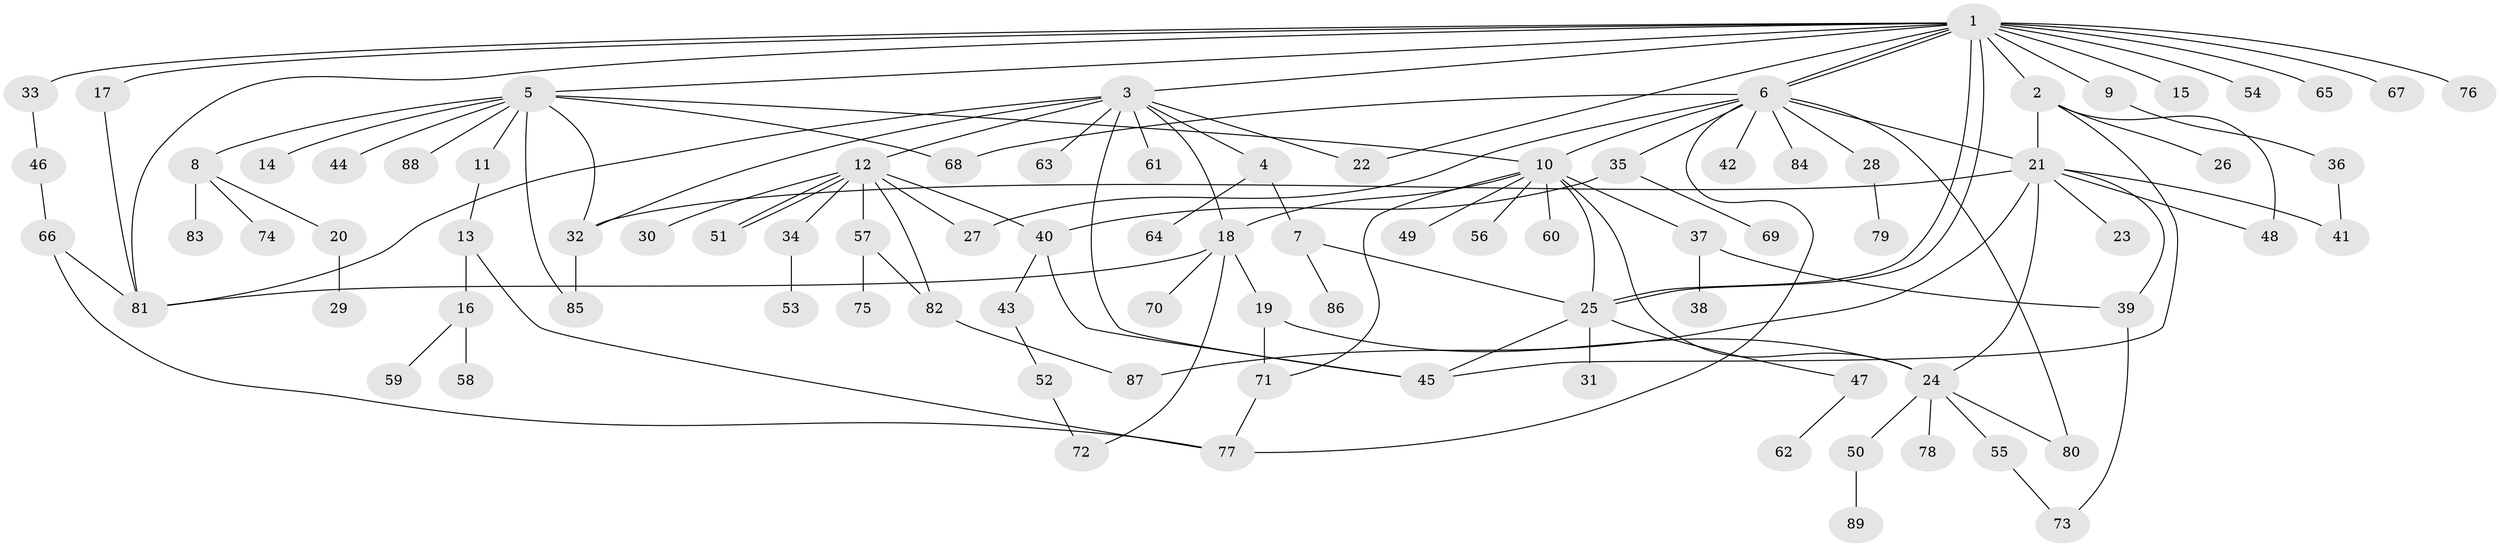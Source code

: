 // Generated by graph-tools (version 1.1) at 2025/50/03/09/25 03:50:00]
// undirected, 89 vertices, 124 edges
graph export_dot {
graph [start="1"]
  node [color=gray90,style=filled];
  1;
  2;
  3;
  4;
  5;
  6;
  7;
  8;
  9;
  10;
  11;
  12;
  13;
  14;
  15;
  16;
  17;
  18;
  19;
  20;
  21;
  22;
  23;
  24;
  25;
  26;
  27;
  28;
  29;
  30;
  31;
  32;
  33;
  34;
  35;
  36;
  37;
  38;
  39;
  40;
  41;
  42;
  43;
  44;
  45;
  46;
  47;
  48;
  49;
  50;
  51;
  52;
  53;
  54;
  55;
  56;
  57;
  58;
  59;
  60;
  61;
  62;
  63;
  64;
  65;
  66;
  67;
  68;
  69;
  70;
  71;
  72;
  73;
  74;
  75;
  76;
  77;
  78;
  79;
  80;
  81;
  82;
  83;
  84;
  85;
  86;
  87;
  88;
  89;
  1 -- 2;
  1 -- 3;
  1 -- 5;
  1 -- 6;
  1 -- 6;
  1 -- 9;
  1 -- 15;
  1 -- 17;
  1 -- 22;
  1 -- 25;
  1 -- 25;
  1 -- 33;
  1 -- 54;
  1 -- 65;
  1 -- 67;
  1 -- 76;
  1 -- 81;
  2 -- 21;
  2 -- 26;
  2 -- 45;
  2 -- 48;
  3 -- 4;
  3 -- 12;
  3 -- 18;
  3 -- 22;
  3 -- 32;
  3 -- 45;
  3 -- 61;
  3 -- 63;
  3 -- 81;
  4 -- 7;
  4 -- 64;
  5 -- 8;
  5 -- 10;
  5 -- 11;
  5 -- 14;
  5 -- 32;
  5 -- 44;
  5 -- 68;
  5 -- 85;
  5 -- 88;
  6 -- 10;
  6 -- 21;
  6 -- 27;
  6 -- 28;
  6 -- 35;
  6 -- 42;
  6 -- 68;
  6 -- 77;
  6 -- 80;
  6 -- 84;
  7 -- 25;
  7 -- 86;
  8 -- 20;
  8 -- 74;
  8 -- 83;
  9 -- 36;
  10 -- 18;
  10 -- 24;
  10 -- 25;
  10 -- 37;
  10 -- 49;
  10 -- 56;
  10 -- 60;
  10 -- 71;
  11 -- 13;
  12 -- 27;
  12 -- 30;
  12 -- 34;
  12 -- 40;
  12 -- 51;
  12 -- 51;
  12 -- 57;
  12 -- 82;
  13 -- 16;
  13 -- 77;
  16 -- 58;
  16 -- 59;
  17 -- 81;
  18 -- 19;
  18 -- 70;
  18 -- 72;
  18 -- 81;
  19 -- 24;
  19 -- 71;
  20 -- 29;
  21 -- 23;
  21 -- 24;
  21 -- 32;
  21 -- 39;
  21 -- 41;
  21 -- 48;
  21 -- 87;
  24 -- 50;
  24 -- 55;
  24 -- 78;
  24 -- 80;
  25 -- 31;
  25 -- 45;
  25 -- 47;
  28 -- 79;
  32 -- 85;
  33 -- 46;
  34 -- 53;
  35 -- 40;
  35 -- 69;
  36 -- 41;
  37 -- 38;
  37 -- 39;
  39 -- 73;
  40 -- 43;
  40 -- 45;
  43 -- 52;
  46 -- 66;
  47 -- 62;
  50 -- 89;
  52 -- 72;
  55 -- 73;
  57 -- 75;
  57 -- 82;
  66 -- 77;
  66 -- 81;
  71 -- 77;
  82 -- 87;
}
